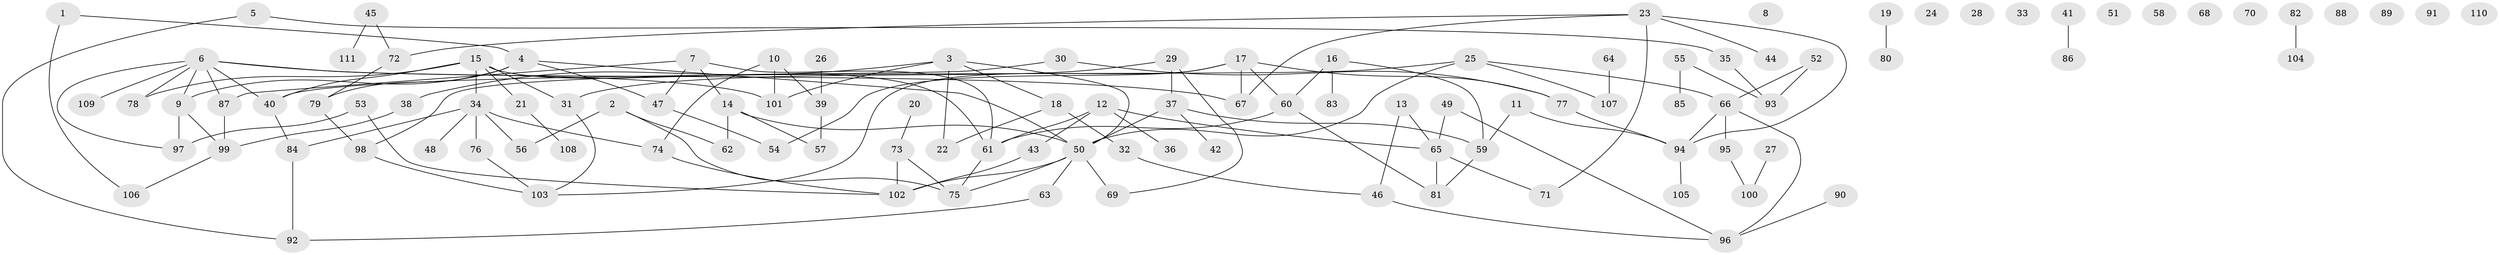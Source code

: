 // coarse degree distribution, {2: 0.1951219512195122, 8: 0.04878048780487805, 6: 0.07317073170731707, 4: 0.1951219512195122, 5: 0.07317073170731707, 7: 0.024390243902439025, 10: 0.024390243902439025, 1: 0.17073170731707318, 16: 0.024390243902439025, 3: 0.17073170731707318}
// Generated by graph-tools (version 1.1) at 2025/48/03/04/25 22:48:22]
// undirected, 111 vertices, 137 edges
graph export_dot {
  node [color=gray90,style=filled];
  1;
  2;
  3;
  4;
  5;
  6;
  7;
  8;
  9;
  10;
  11;
  12;
  13;
  14;
  15;
  16;
  17;
  18;
  19;
  20;
  21;
  22;
  23;
  24;
  25;
  26;
  27;
  28;
  29;
  30;
  31;
  32;
  33;
  34;
  35;
  36;
  37;
  38;
  39;
  40;
  41;
  42;
  43;
  44;
  45;
  46;
  47;
  48;
  49;
  50;
  51;
  52;
  53;
  54;
  55;
  56;
  57;
  58;
  59;
  60;
  61;
  62;
  63;
  64;
  65;
  66;
  67;
  68;
  69;
  70;
  71;
  72;
  73;
  74;
  75;
  76;
  77;
  78;
  79;
  80;
  81;
  82;
  83;
  84;
  85;
  86;
  87;
  88;
  89;
  90;
  91;
  92;
  93;
  94;
  95;
  96;
  97;
  98;
  99;
  100;
  101;
  102;
  103;
  104;
  105;
  106;
  107;
  108;
  109;
  110;
  111;
  1 -- 4;
  1 -- 106;
  2 -- 56;
  2 -- 62;
  2 -- 75;
  3 -- 18;
  3 -- 22;
  3 -- 38;
  3 -- 50;
  3 -- 101;
  4 -- 9;
  4 -- 47;
  4 -- 50;
  4 -- 79;
  5 -- 35;
  5 -- 92;
  6 -- 9;
  6 -- 40;
  6 -- 67;
  6 -- 78;
  6 -- 87;
  6 -- 97;
  6 -- 101;
  6 -- 109;
  7 -- 14;
  7 -- 47;
  7 -- 61;
  7 -- 87;
  9 -- 97;
  9 -- 99;
  10 -- 39;
  10 -- 74;
  10 -- 101;
  11 -- 59;
  11 -- 94;
  12 -- 36;
  12 -- 43;
  12 -- 61;
  12 -- 65;
  13 -- 46;
  13 -- 65;
  14 -- 50;
  14 -- 57;
  14 -- 62;
  15 -- 21;
  15 -- 31;
  15 -- 34;
  15 -- 40;
  15 -- 61;
  15 -- 78;
  16 -- 59;
  16 -- 60;
  16 -- 83;
  17 -- 54;
  17 -- 60;
  17 -- 67;
  17 -- 77;
  17 -- 103;
  18 -- 22;
  18 -- 32;
  19 -- 80;
  20 -- 73;
  21 -- 108;
  23 -- 44;
  23 -- 67;
  23 -- 71;
  23 -- 72;
  23 -- 94;
  25 -- 40;
  25 -- 50;
  25 -- 66;
  25 -- 107;
  26 -- 39;
  27 -- 100;
  29 -- 31;
  29 -- 37;
  29 -- 69;
  30 -- 77;
  30 -- 98;
  31 -- 103;
  32 -- 46;
  34 -- 48;
  34 -- 56;
  34 -- 74;
  34 -- 76;
  34 -- 84;
  35 -- 93;
  37 -- 42;
  37 -- 50;
  37 -- 59;
  38 -- 99;
  39 -- 57;
  40 -- 84;
  41 -- 86;
  43 -- 102;
  45 -- 72;
  45 -- 111;
  46 -- 96;
  47 -- 54;
  49 -- 65;
  49 -- 96;
  50 -- 63;
  50 -- 69;
  50 -- 75;
  50 -- 102;
  52 -- 66;
  52 -- 93;
  53 -- 97;
  53 -- 102;
  55 -- 85;
  55 -- 93;
  59 -- 81;
  60 -- 61;
  60 -- 81;
  61 -- 75;
  63 -- 92;
  64 -- 107;
  65 -- 71;
  65 -- 81;
  66 -- 94;
  66 -- 95;
  66 -- 96;
  72 -- 79;
  73 -- 75;
  73 -- 102;
  74 -- 102;
  76 -- 103;
  77 -- 94;
  79 -- 98;
  82 -- 104;
  84 -- 92;
  87 -- 99;
  90 -- 96;
  94 -- 105;
  95 -- 100;
  98 -- 103;
  99 -- 106;
}
